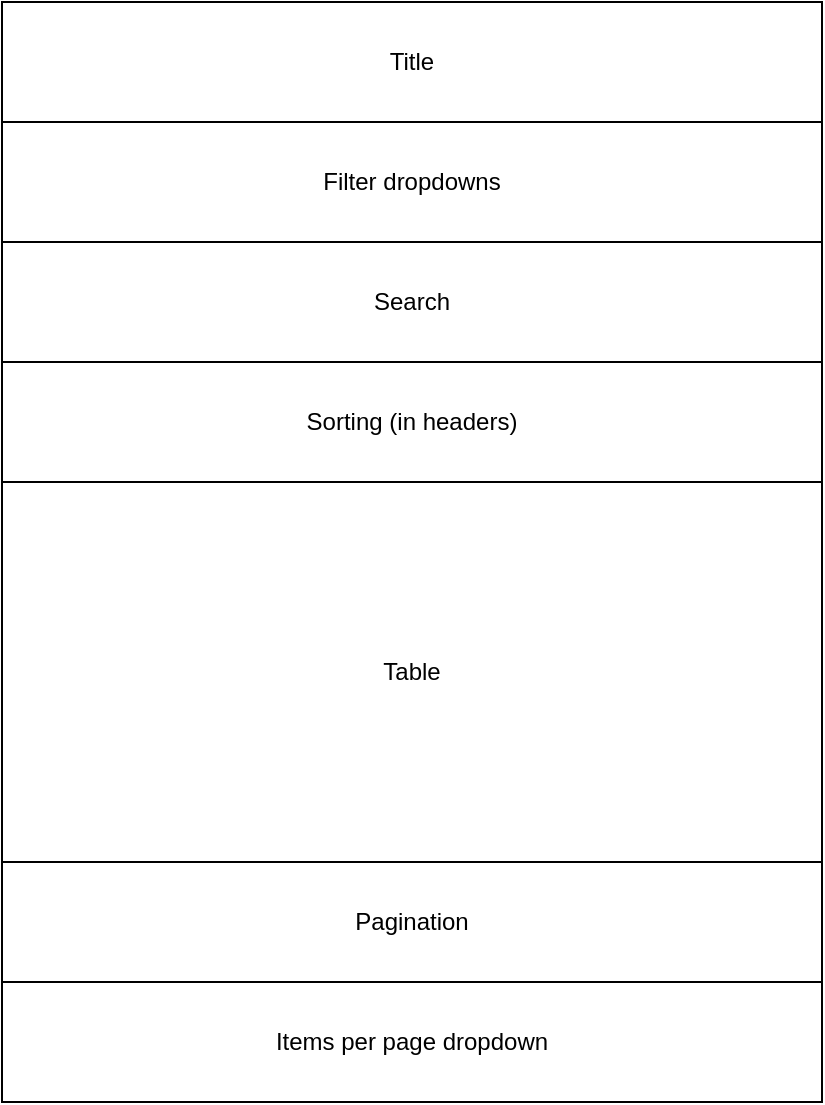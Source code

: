 <mxfile>
    <diagram id="j2ne4LWH0yMlyIhExh2i" name="Page-1">
        <mxGraphModel dx="289" dy="668" grid="1" gridSize="10" guides="1" tooltips="1" connect="1" arrows="1" fold="1" page="1" pageScale="1" pageWidth="850" pageHeight="1100" math="0" shadow="0">
            <root>
                <mxCell id="0"/>
                <mxCell id="1" parent="0"/>
                <mxCell id="2" value="Table" style="rounded=0;whiteSpace=wrap;html=1;" parent="1" vertex="1">
                    <mxGeometry x="120" y="310" width="410" height="190" as="geometry"/>
                </mxCell>
                <mxCell id="3" value="Pagination" style="rounded=0;whiteSpace=wrap;html=1;" parent="1" vertex="1">
                    <mxGeometry x="120" y="500" width="410" height="60" as="geometry"/>
                </mxCell>
                <mxCell id="4" value="Items per page dropdown" style="rounded=0;whiteSpace=wrap;html=1;" parent="1" vertex="1">
                    <mxGeometry x="120" y="560" width="410" height="60" as="geometry"/>
                </mxCell>
                <mxCell id="5" value="Filter dropdowns" style="rounded=0;whiteSpace=wrap;html=1;" parent="1" vertex="1">
                    <mxGeometry x="120" y="130" width="410" height="60" as="geometry"/>
                </mxCell>
                <mxCell id="6" value="Title" style="rounded=0;whiteSpace=wrap;html=1;" parent="1" vertex="1">
                    <mxGeometry x="120" y="70" width="410" height="60" as="geometry"/>
                </mxCell>
                <mxCell id="7" value="Search" style="rounded=0;whiteSpace=wrap;html=1;" parent="1" vertex="1">
                    <mxGeometry x="120" y="190" width="410" height="60" as="geometry"/>
                </mxCell>
                <mxCell id="8" value="Sorting (in headers)" style="rounded=0;whiteSpace=wrap;html=1;" parent="1" vertex="1">
                    <mxGeometry x="120" y="250" width="410" height="60" as="geometry"/>
                </mxCell>
            </root>
        </mxGraphModel>
    </diagram>
    <diagram id="f_dZPb4E5wkQjJYwkSwk" name="Page-2">
        <mxGraphModel dx="289" dy="668" grid="1" gridSize="10" guides="1" tooltips="1" connect="1" arrows="1" fold="1" page="1" pageScale="1" pageWidth="850" pageHeight="1100" math="0" shadow="0">
            <root>
                <mxCell id="0"/>
                <mxCell id="1" parent="0"/>
                <mxCell id="yQSr9PsjuCROHe_LpoCY-1" value="&lt;div style=&quot;&quot;&gt;&lt;span style=&quot;background-color: initial;&quot;&gt;PAGINATION&lt;/span&gt;&lt;/div&gt;&lt;div style=&quot;&quot;&gt;&lt;span style=&quot;background-color: initial;&quot;&gt;Limit = 10&lt;/span&gt;&lt;/div&gt;&lt;div style=&quot;&quot;&gt;&lt;span style=&quot;background-color: initial;&quot;&gt;Page = 1&lt;/span&gt;&lt;/div&gt;&lt;div style=&quot;&quot;&gt;&lt;span style=&quot;background-color: initial;&quot;&gt;total = 0&lt;/span&gt;&lt;/div&gt;&lt;div style=&quot;&quot;&gt;&lt;span style=&quot;background-color: initial;&quot;&gt;updateLimit()&lt;/span&gt;&lt;/div&gt;&lt;div style=&quot;&quot;&gt;&lt;span style=&quot;background-color: initial;&quot;&gt;updatePage&lt;/span&gt;&lt;/div&gt;&lt;div style=&quot;&quot;&gt;&lt;span style=&quot;background-color: initial;&quot;&gt;&lt;br&gt;&lt;/span&gt;&lt;/div&gt;&lt;div style=&quot;&quot;&gt;&lt;span style=&quot;background-color: initial;&quot;&gt;TABLE&lt;/span&gt;&lt;/div&gt;&lt;div style=&quot;&quot;&gt;columns {field name, isNumeric}&lt;/div&gt;&lt;div style=&quot;&quot;&gt;rows&lt;/div&gt;&lt;div style=&quot;&quot;&gt;&lt;br&gt;&lt;/div&gt;&lt;div style=&quot;&quot;&gt;TITLE&lt;/div&gt;&lt;div style=&quot;&quot;&gt;title&lt;/div&gt;&lt;div style=&quot;&quot;&gt;&lt;br&gt;&lt;/div&gt;&lt;div style=&quot;&quot;&gt;ITEMS PER PAGE&lt;/div&gt;&lt;div style=&quot;&quot;&gt;updateLimit()&lt;/div&gt;&lt;div style=&quot;&quot;&gt;&lt;br&gt;&lt;/div&gt;&lt;div style=&quot;&quot;&gt;SORT AND FILTER&lt;/div&gt;&lt;div style=&quot;&quot;&gt;fields: Array&amp;lt;{&lt;/div&gt;&lt;div style=&quot;&quot;&gt;arrayWithOptions&lt;/div&gt;&lt;div style=&quot;&quot;&gt;actionOnslect&lt;/div&gt;&lt;div style=&quot;&quot;&gt;}&amp;gt;&lt;/div&gt;&lt;div style=&quot;&quot;&gt;updatePage&lt;/div&gt;&lt;div style=&quot;&quot;&gt;&lt;br&gt;&lt;/div&gt;&lt;div style=&quot;&quot;&gt;SEARCH&lt;/div&gt;&lt;div style=&quot;&quot;&gt;SORT IN HEADERS&lt;/div&gt;&lt;div style=&quot;&quot;&gt;&lt;br&gt;&lt;/div&gt;" style="text;html=1;strokeColor=none;fillColor=none;align=left;verticalAlign=middle;whiteSpace=wrap;rounded=0;" vertex="1" parent="1">
                    <mxGeometry x="80" y="110" width="320" height="390" as="geometry"/>
                </mxCell>
            </root>
        </mxGraphModel>
    </diagram>
</mxfile>